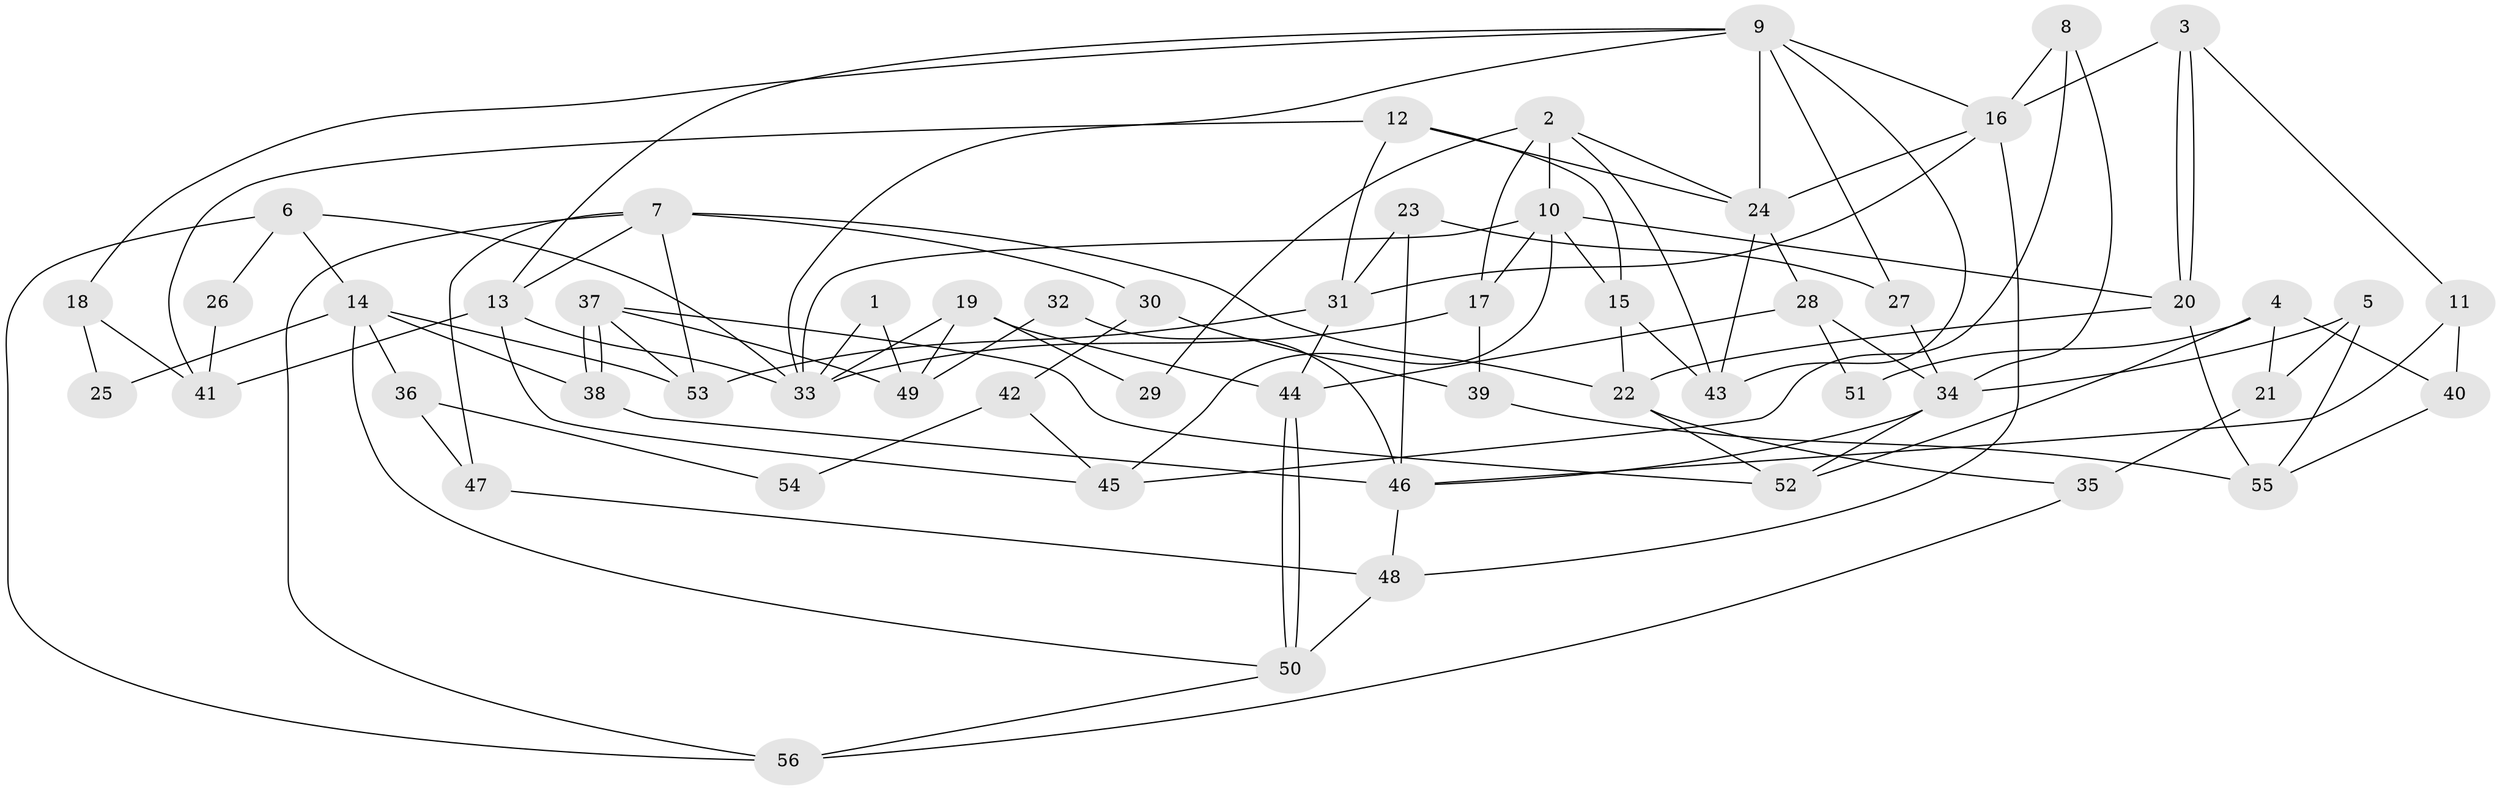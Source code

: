 // coarse degree distribution, {8: 0.043478260869565216, 6: 0.13043478260869565, 5: 0.13043478260869565, 11: 0.043478260869565216, 7: 0.043478260869565216, 9: 0.043478260869565216, 3: 0.34782608695652173, 10: 0.043478260869565216, 4: 0.043478260869565216, 2: 0.13043478260869565}
// Generated by graph-tools (version 1.1) at 2025/50/03/04/25 22:50:56]
// undirected, 56 vertices, 112 edges
graph export_dot {
  node [color=gray90,style=filled];
  1;
  2;
  3;
  4;
  5;
  6;
  7;
  8;
  9;
  10;
  11;
  12;
  13;
  14;
  15;
  16;
  17;
  18;
  19;
  20;
  21;
  22;
  23;
  24;
  25;
  26;
  27;
  28;
  29;
  30;
  31;
  32;
  33;
  34;
  35;
  36;
  37;
  38;
  39;
  40;
  41;
  42;
  43;
  44;
  45;
  46;
  47;
  48;
  49;
  50;
  51;
  52;
  53;
  54;
  55;
  56;
  1 -- 49;
  1 -- 33;
  2 -- 24;
  2 -- 43;
  2 -- 10;
  2 -- 17;
  2 -- 29;
  3 -- 16;
  3 -- 20;
  3 -- 20;
  3 -- 11;
  4 -- 52;
  4 -- 40;
  4 -- 21;
  4 -- 51;
  5 -- 21;
  5 -- 34;
  5 -- 55;
  6 -- 33;
  6 -- 14;
  6 -- 26;
  6 -- 56;
  7 -- 22;
  7 -- 56;
  7 -- 13;
  7 -- 30;
  7 -- 47;
  7 -- 53;
  8 -- 16;
  8 -- 45;
  8 -- 34;
  9 -- 33;
  9 -- 13;
  9 -- 16;
  9 -- 18;
  9 -- 24;
  9 -- 27;
  9 -- 43;
  10 -- 15;
  10 -- 17;
  10 -- 20;
  10 -- 33;
  10 -- 45;
  11 -- 46;
  11 -- 40;
  12 -- 31;
  12 -- 24;
  12 -- 15;
  12 -- 41;
  13 -- 33;
  13 -- 41;
  13 -- 45;
  14 -- 53;
  14 -- 50;
  14 -- 25;
  14 -- 36;
  14 -- 38;
  15 -- 43;
  15 -- 22;
  16 -- 24;
  16 -- 31;
  16 -- 48;
  17 -- 33;
  17 -- 39;
  18 -- 41;
  18 -- 25;
  19 -- 33;
  19 -- 44;
  19 -- 29;
  19 -- 49;
  20 -- 22;
  20 -- 55;
  21 -- 35;
  22 -- 35;
  22 -- 52;
  23 -- 27;
  23 -- 46;
  23 -- 31;
  24 -- 28;
  24 -- 43;
  26 -- 41;
  27 -- 34;
  28 -- 34;
  28 -- 44;
  28 -- 51;
  30 -- 39;
  30 -- 42;
  31 -- 44;
  31 -- 53;
  32 -- 46;
  32 -- 49;
  34 -- 52;
  34 -- 46;
  35 -- 56;
  36 -- 47;
  36 -- 54;
  37 -- 53;
  37 -- 38;
  37 -- 38;
  37 -- 49;
  37 -- 52;
  38 -- 46;
  39 -- 55;
  40 -- 55;
  42 -- 45;
  42 -- 54;
  44 -- 50;
  44 -- 50;
  46 -- 48;
  47 -- 48;
  48 -- 50;
  50 -- 56;
}
